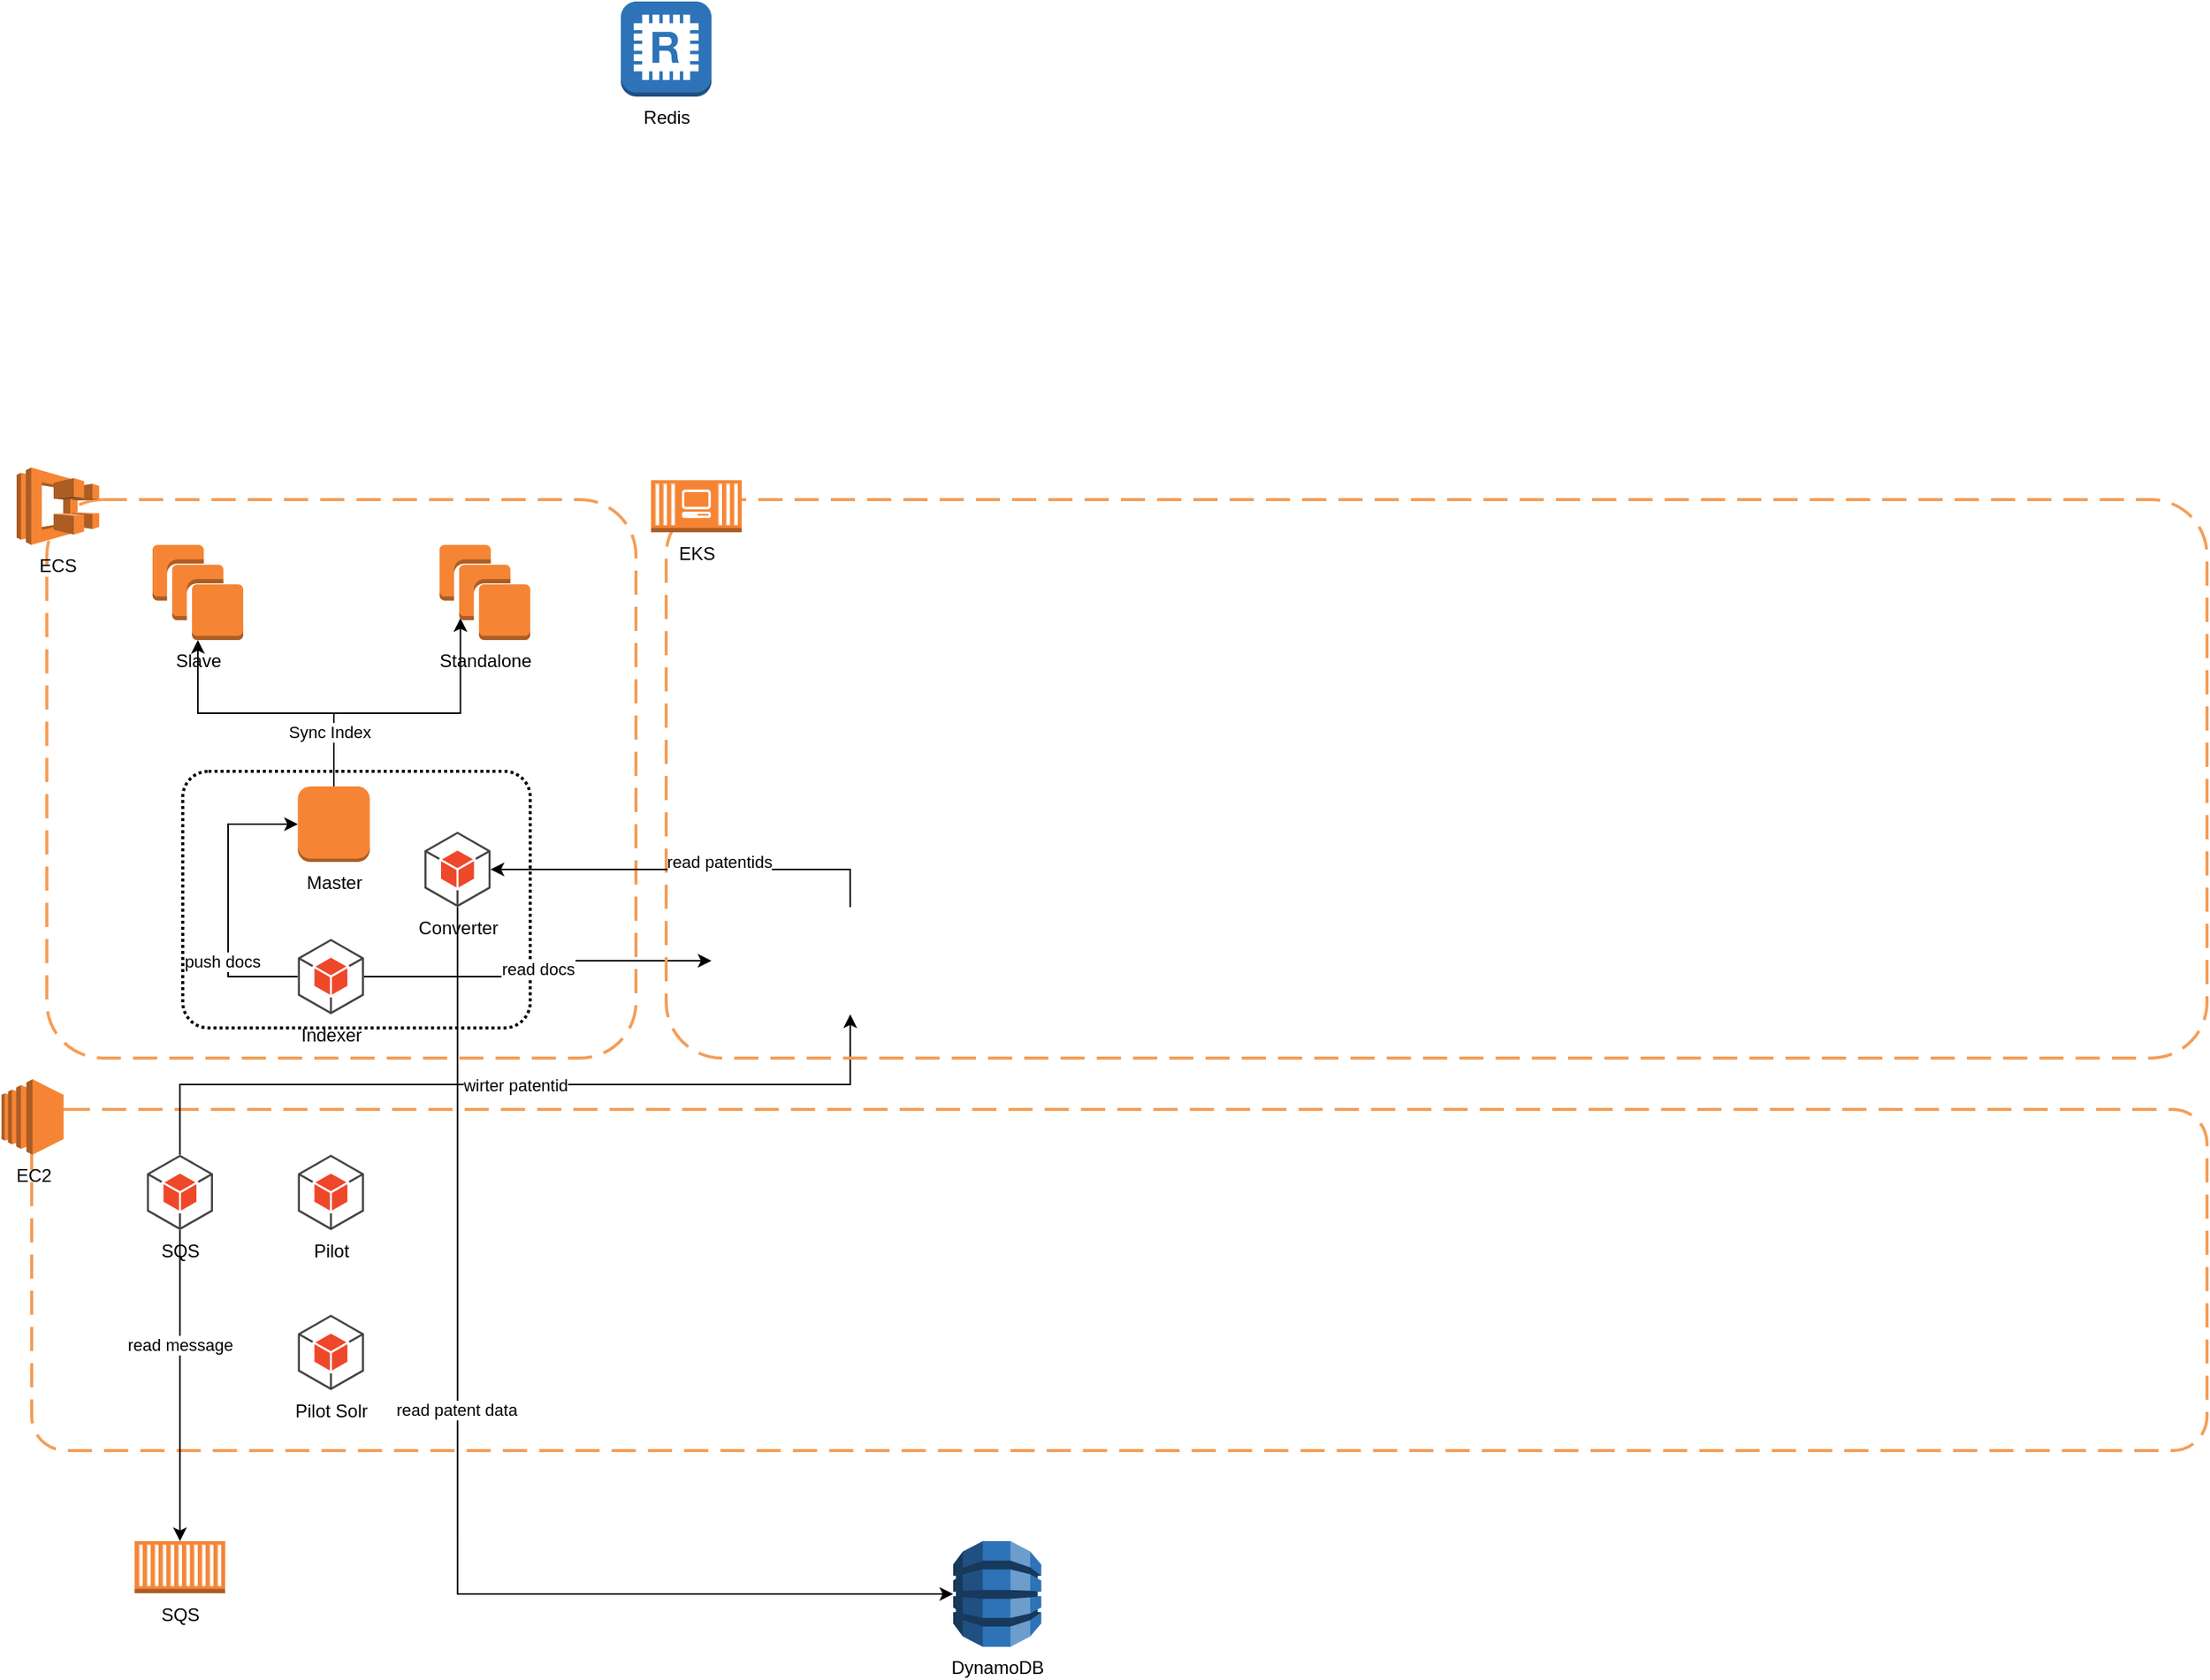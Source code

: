 <mxfile version="16.5.5" type="github">
  <diagram id="Ht1M8jgEwFfnCIfOTk4-" name="Page-1">
    <mxGraphModel dx="2083" dy="1862" grid="1" gridSize="10" guides="1" tooltips="1" connect="1" arrows="1" fold="1" page="1" pageScale="1" pageWidth="1169" pageHeight="827" math="0" shadow="0">
      <root>
        <mxCell id="0" />
        <mxCell id="1" parent="0" />
        <mxCell id="1D48mH3xO_Sxxa785n8w-31" value="" style="rounded=1;arcSize=10;dashed=1;strokeColor=#F59D56;fillColor=none;gradientColor=none;dashPattern=8 4;strokeWidth=2;" vertex="1" parent="1">
          <mxGeometry x="70" y="30" width="390" height="370" as="geometry" />
        </mxCell>
        <mxCell id="1D48mH3xO_Sxxa785n8w-21" value="" style="rounded=1;arcSize=10;dashed=1;fillColor=none;gradientColor=none;dashPattern=1 1;strokeWidth=2;" vertex="1" parent="1">
          <mxGeometry x="160" y="210" width="230" height="170" as="geometry" />
        </mxCell>
        <mxCell id="1D48mH3xO_Sxxa785n8w-7" value="DynamoDB" style="outlineConnect=0;dashed=0;verticalLabelPosition=bottom;verticalAlign=top;align=center;html=1;shape=mxgraph.aws3.dynamo_db;fillColor=#2E73B8;gradientColor=none;" vertex="1" parent="1">
          <mxGeometry x="670" y="720" width="58.33" height="70" as="geometry" />
        </mxCell>
        <mxCell id="1D48mH3xO_Sxxa785n8w-8" value="Redis" style="outlineConnect=0;dashed=0;verticalLabelPosition=bottom;verticalAlign=top;align=center;html=1;shape=mxgraph.aws3.redis;fillColor=#2E73B8;gradientColor=none;" vertex="1" parent="1">
          <mxGeometry x="450" y="-300" width="60" height="63" as="geometry" />
        </mxCell>
        <mxCell id="1D48mH3xO_Sxxa785n8w-9" value="ECS" style="outlineConnect=0;dashed=0;verticalLabelPosition=bottom;verticalAlign=top;align=center;html=1;shape=mxgraph.aws3.ecs;fillColor=#F58534;gradientColor=none;" vertex="1" parent="1">
          <mxGeometry x="50" y="8.75" width="54.67" height="51.25" as="geometry" />
        </mxCell>
        <mxCell id="1D48mH3xO_Sxxa785n8w-32" style="edgeStyle=orthogonalEdgeStyle;rounded=0;orthogonalLoop=1;jettySize=auto;html=1;exitX=0.5;exitY=0;exitDx=0;exitDy=0;exitPerimeter=0;entryX=0.23;entryY=0.77;entryDx=0;entryDy=0;entryPerimeter=0;" edge="1" parent="1" source="1D48mH3xO_Sxxa785n8w-13" target="1D48mH3xO_Sxxa785n8w-15">
          <mxGeometry relative="1" as="geometry" />
        </mxCell>
        <mxCell id="1D48mH3xO_Sxxa785n8w-33" style="edgeStyle=orthogonalEdgeStyle;rounded=0;orthogonalLoop=1;jettySize=auto;html=1;exitX=0.5;exitY=0;exitDx=0;exitDy=0;exitPerimeter=0;" edge="1" parent="1" source="1D48mH3xO_Sxxa785n8w-13" target="1D48mH3xO_Sxxa785n8w-14">
          <mxGeometry relative="1" as="geometry" />
        </mxCell>
        <mxCell id="1D48mH3xO_Sxxa785n8w-34" value="Sync Index" style="edgeLabel;html=1;align=center;verticalAlign=middle;resizable=0;points=[];" vertex="1" connectable="0" parent="1D48mH3xO_Sxxa785n8w-33">
          <mxGeometry x="-0.615" y="3" relative="1" as="geometry">
            <mxPoint as="offset" />
          </mxGeometry>
        </mxCell>
        <mxCell id="1D48mH3xO_Sxxa785n8w-13" value="Master" style="outlineConnect=0;dashed=0;verticalLabelPosition=bottom;verticalAlign=top;align=center;html=1;shape=mxgraph.aws3.instance;fillColor=#F58534;gradientColor=none;" vertex="1" parent="1">
          <mxGeometry x="236.19" y="220" width="47.62" height="50" as="geometry" />
        </mxCell>
        <mxCell id="1D48mH3xO_Sxxa785n8w-14" value="Slave" style="outlineConnect=0;dashed=0;verticalLabelPosition=bottom;verticalAlign=top;align=center;html=1;shape=mxgraph.aws3.instances;fillColor=#F58534;gradientColor=none;" vertex="1" parent="1">
          <mxGeometry x="140" y="60" width="60" height="63" as="geometry" />
        </mxCell>
        <mxCell id="1D48mH3xO_Sxxa785n8w-15" value="Standalone" style="outlineConnect=0;dashed=0;verticalLabelPosition=bottom;verticalAlign=top;align=center;html=1;shape=mxgraph.aws3.instances;fillColor=#F58534;gradientColor=none;" vertex="1" parent="1">
          <mxGeometry x="330" y="60" width="60" height="63" as="geometry" />
        </mxCell>
        <mxCell id="1D48mH3xO_Sxxa785n8w-47" style="edgeStyle=orthogonalEdgeStyle;rounded=0;orthogonalLoop=1;jettySize=auto;html=1;exitX=0.5;exitY=1;exitDx=0;exitDy=0;exitPerimeter=0;entryX=0;entryY=0.5;entryDx=0;entryDy=0;entryPerimeter=0;" edge="1" parent="1" source="1D48mH3xO_Sxxa785n8w-24" target="1D48mH3xO_Sxxa785n8w-7">
          <mxGeometry relative="1" as="geometry" />
        </mxCell>
        <mxCell id="1D48mH3xO_Sxxa785n8w-48" value="read patent data" style="edgeLabel;html=1;align=center;verticalAlign=middle;resizable=0;points=[];" vertex="1" connectable="0" parent="1D48mH3xO_Sxxa785n8w-47">
          <mxGeometry x="-0.151" y="-1" relative="1" as="geometry">
            <mxPoint as="offset" />
          </mxGeometry>
        </mxCell>
        <mxCell id="1D48mH3xO_Sxxa785n8w-24" value="Converter" style="outlineConnect=0;dashed=0;verticalLabelPosition=bottom;verticalAlign=top;align=center;html=1;shape=mxgraph.aws3.android;fillColor=#EE472A;gradientColor=none;" vertex="1" parent="1">
          <mxGeometry x="320" y="250" width="43.75" height="50" as="geometry" />
        </mxCell>
        <mxCell id="1D48mH3xO_Sxxa785n8w-26" style="edgeStyle=orthogonalEdgeStyle;rounded=0;orthogonalLoop=1;jettySize=auto;html=1;exitX=0;exitY=0.5;exitDx=0;exitDy=0;exitPerimeter=0;entryX=0;entryY=0.5;entryDx=0;entryDy=0;entryPerimeter=0;" edge="1" parent="1" source="1D48mH3xO_Sxxa785n8w-25" target="1D48mH3xO_Sxxa785n8w-13">
          <mxGeometry relative="1" as="geometry">
            <mxPoint x="230" y="280" as="targetPoint" />
            <Array as="points">
              <mxPoint x="190" y="346" />
              <mxPoint x="190" y="245" />
            </Array>
          </mxGeometry>
        </mxCell>
        <mxCell id="1D48mH3xO_Sxxa785n8w-27" value="push docs" style="edgeLabel;html=1;align=center;verticalAlign=middle;resizable=0;points=[];" vertex="1" connectable="0" parent="1D48mH3xO_Sxxa785n8w-26">
          <mxGeometry x="-0.42" y="4" relative="1" as="geometry">
            <mxPoint as="offset" />
          </mxGeometry>
        </mxCell>
        <mxCell id="1D48mH3xO_Sxxa785n8w-46" value="read docs" style="edgeStyle=orthogonalEdgeStyle;rounded=0;orthogonalLoop=1;jettySize=auto;html=1;exitX=1;exitY=0.5;exitDx=0;exitDy=0;exitPerimeter=0;" edge="1" parent="1" source="1D48mH3xO_Sxxa785n8w-25" target="1D48mH3xO_Sxxa785n8w-42">
          <mxGeometry relative="1" as="geometry" />
        </mxCell>
        <mxCell id="1D48mH3xO_Sxxa785n8w-25" value="Indexer" style="outlineConnect=0;dashed=0;verticalLabelPosition=bottom;verticalAlign=top;align=center;html=1;shape=mxgraph.aws3.android;fillColor=#EE472A;gradientColor=none;" vertex="1" parent="1">
          <mxGeometry x="236.19" y="321" width="43.75" height="50" as="geometry" />
        </mxCell>
        <mxCell id="1D48mH3xO_Sxxa785n8w-29" value="" style="rounded=1;arcSize=10;dashed=1;strokeColor=#F59D56;fillColor=none;gradientColor=none;dashPattern=8 4;strokeWidth=2;" vertex="1" parent="1">
          <mxGeometry x="60" y="434" width="1440" height="226" as="geometry" />
        </mxCell>
        <mxCell id="1D48mH3xO_Sxxa785n8w-30" value="EC2" style="outlineConnect=0;dashed=0;verticalLabelPosition=bottom;verticalAlign=top;align=center;html=1;shape=mxgraph.aws3.ec2;fillColor=#F58534;gradientColor=none;" vertex="1" parent="1">
          <mxGeometry x="40" y="414" width="41.13" height="50" as="geometry" />
        </mxCell>
        <mxCell id="1D48mH3xO_Sxxa785n8w-39" style="edgeStyle=orthogonalEdgeStyle;rounded=0;orthogonalLoop=1;jettySize=auto;html=1;exitX=0.5;exitY=1;exitDx=0;exitDy=0;exitPerimeter=0;entryX=0.5;entryY=0;entryDx=0;entryDy=0;entryPerimeter=0;" edge="1" parent="1" source="1D48mH3xO_Sxxa785n8w-35" target="1D48mH3xO_Sxxa785n8w-38">
          <mxGeometry relative="1" as="geometry" />
        </mxCell>
        <mxCell id="1D48mH3xO_Sxxa785n8w-40" value="read message" style="edgeLabel;html=1;align=center;verticalAlign=middle;resizable=0;points=[];" vertex="1" connectable="0" parent="1D48mH3xO_Sxxa785n8w-39">
          <mxGeometry x="-0.262" relative="1" as="geometry">
            <mxPoint as="offset" />
          </mxGeometry>
        </mxCell>
        <mxCell id="1D48mH3xO_Sxxa785n8w-43" value="wirter patentid" style="edgeStyle=orthogonalEdgeStyle;rounded=0;orthogonalLoop=1;jettySize=auto;html=1;exitX=0.5;exitY=0;exitDx=0;exitDy=0;exitPerimeter=0;" edge="1" parent="1" source="1D48mH3xO_Sxxa785n8w-35" target="1D48mH3xO_Sxxa785n8w-42">
          <mxGeometry relative="1" as="geometry" />
        </mxCell>
        <mxCell id="1D48mH3xO_Sxxa785n8w-35" value="SQS" style="outlineConnect=0;dashed=0;verticalLabelPosition=bottom;verticalAlign=top;align=center;html=1;shape=mxgraph.aws3.android;fillColor=#EE472A;gradientColor=none;" vertex="1" parent="1">
          <mxGeometry x="136.25" y="464" width="43.75" height="50" as="geometry" />
        </mxCell>
        <mxCell id="1D48mH3xO_Sxxa785n8w-36" value="" style="rounded=1;arcSize=10;dashed=1;strokeColor=#F59D56;fillColor=none;gradientColor=none;dashPattern=8 4;strokeWidth=2;" vertex="1" parent="1">
          <mxGeometry x="480" y="30" width="1020" height="370" as="geometry" />
        </mxCell>
        <mxCell id="1D48mH3xO_Sxxa785n8w-38" value="SQS" style="outlineConnect=0;dashed=0;verticalLabelPosition=bottom;verticalAlign=top;align=center;html=1;shape=mxgraph.aws3.ec2_compute_container;fillColor=#F58534;gradientColor=none;" vertex="1" parent="1">
          <mxGeometry x="128.13" y="720" width="60" height="34.5" as="geometry" />
        </mxCell>
        <mxCell id="1D48mH3xO_Sxxa785n8w-41" value="EKS" style="outlineConnect=0;dashed=0;verticalLabelPosition=bottom;verticalAlign=top;align=center;html=1;shape=mxgraph.aws3.ec2_compute_container_3;fillColor=#F58534;gradientColor=none;" vertex="1" parent="1">
          <mxGeometry x="470" y="17.13" width="60" height="34.5" as="geometry" />
        </mxCell>
        <mxCell id="1D48mH3xO_Sxxa785n8w-44" style="edgeStyle=orthogonalEdgeStyle;rounded=0;orthogonalLoop=1;jettySize=auto;html=1;exitX=0.5;exitY=0;exitDx=0;exitDy=0;" edge="1" parent="1" source="1D48mH3xO_Sxxa785n8w-42" target="1D48mH3xO_Sxxa785n8w-24">
          <mxGeometry relative="1" as="geometry" />
        </mxCell>
        <mxCell id="1D48mH3xO_Sxxa785n8w-45" value="read patentids" style="edgeLabel;html=1;align=center;verticalAlign=middle;resizable=0;points=[];" vertex="1" connectable="0" parent="1D48mH3xO_Sxxa785n8w-44">
          <mxGeometry x="-0.15" y="-5" relative="1" as="geometry">
            <mxPoint as="offset" />
          </mxGeometry>
        </mxCell>
        <mxCell id="1D48mH3xO_Sxxa785n8w-42" value="" style="shape=image;verticalLabelPosition=bottom;labelBackgroundColor=default;verticalAlign=top;aspect=fixed;imageAspect=0;image=https://www.ovhcloud.com/sites/default/files/styles/text_media_horizontal/public/2021-09/ECX-1909_Hero_Kafka_600x400%402x-1.png;" vertex="1" parent="1">
          <mxGeometry x="510" y="300" width="183.69" height="71" as="geometry" />
        </mxCell>
        <mxCell id="1D48mH3xO_Sxxa785n8w-51" value="Pilot" style="outlineConnect=0;dashed=0;verticalLabelPosition=bottom;verticalAlign=top;align=center;html=1;shape=mxgraph.aws3.android;fillColor=#EE472A;gradientColor=none;" vertex="1" parent="1">
          <mxGeometry x="236.19" y="464" width="43.75" height="50" as="geometry" />
        </mxCell>
        <mxCell id="1D48mH3xO_Sxxa785n8w-52" value="Pilot Solr" style="outlineConnect=0;dashed=0;verticalLabelPosition=bottom;verticalAlign=top;align=center;html=1;shape=mxgraph.aws3.android;fillColor=#EE472A;gradientColor=none;" vertex="1" parent="1">
          <mxGeometry x="236.19" y="570" width="43.75" height="50" as="geometry" />
        </mxCell>
      </root>
    </mxGraphModel>
  </diagram>
</mxfile>
